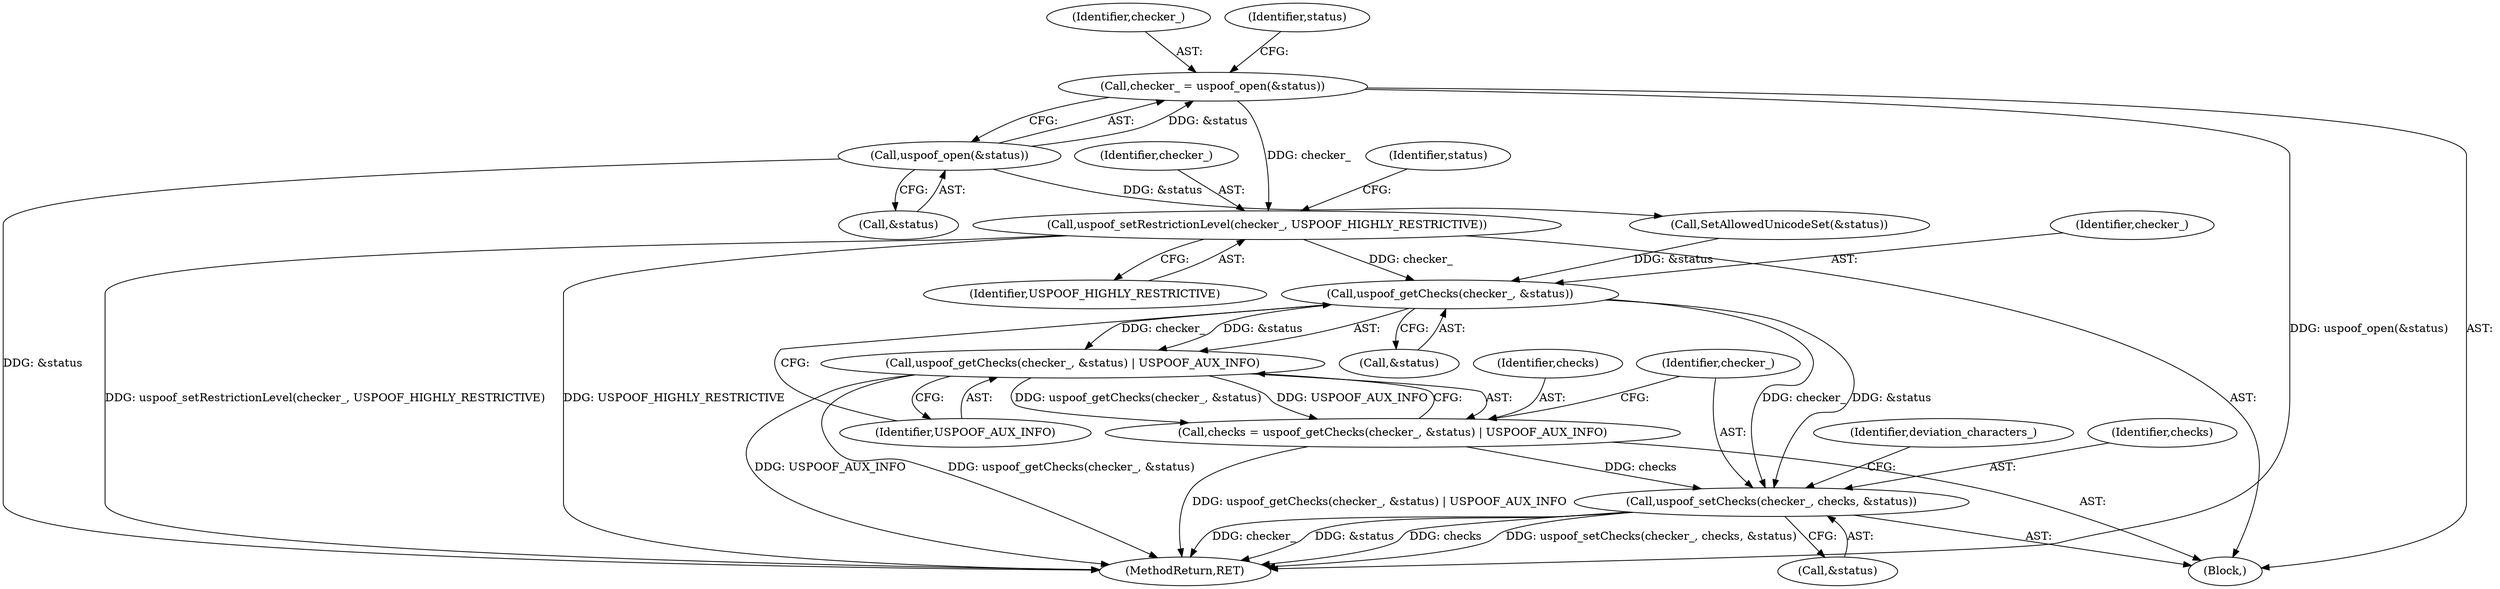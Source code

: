 digraph "0_Chrome_d616695bd68610e75b90d734d72d42534bf01b82@API" {
"1000107" [label="(Call,checker_ = uspoof_open(&status))"];
"1000109" [label="(Call,uspoof_open(&status))"];
"1000120" [label="(Call,uspoof_setRestrictionLevel(checker_, USPOOF_HIGHLY_RESTRICTIVE))"];
"1000130" [label="(Call,uspoof_getChecks(checker_, &status))"];
"1000129" [label="(Call,uspoof_getChecks(checker_, &status) | USPOOF_AUX_INFO)"];
"1000127" [label="(Call,checks = uspoof_getChecks(checker_, &status) | USPOOF_AUX_INFO)"];
"1000135" [label="(Call,uspoof_setChecks(checker_, checks, &status))"];
"1000141" [label="(Identifier,deviation_characters_)"];
"1000138" [label="(Call,&status)"];
"1000110" [label="(Call,&status)"];
"1000108" [label="(Identifier,checker_)"];
"1000123" [label="(Call,SetAllowedUnicodeSet(&status))"];
"1000136" [label="(Identifier,checker_)"];
"1000129" [label="(Call,uspoof_getChecks(checker_, &status) | USPOOF_AUX_INFO)"];
"1000135" [label="(Call,uspoof_setChecks(checker_, checks, &status))"];
"1000219" [label="(MethodReturn,RET)"];
"1000131" [label="(Identifier,checker_)"];
"1000107" [label="(Call,checker_ = uspoof_open(&status))"];
"1000134" [label="(Identifier,USPOOF_AUX_INFO)"];
"1000122" [label="(Identifier,USPOOF_HIGHLY_RESTRICTIVE)"];
"1000128" [label="(Identifier,checks)"];
"1000102" [label="(Block,)"];
"1000132" [label="(Call,&status)"];
"1000125" [label="(Identifier,status)"];
"1000120" [label="(Call,uspoof_setRestrictionLevel(checker_, USPOOF_HIGHLY_RESTRICTIVE))"];
"1000137" [label="(Identifier,checks)"];
"1000127" [label="(Call,checks = uspoof_getChecks(checker_, &status) | USPOOF_AUX_INFO)"];
"1000114" [label="(Identifier,status)"];
"1000130" [label="(Call,uspoof_getChecks(checker_, &status))"];
"1000121" [label="(Identifier,checker_)"];
"1000109" [label="(Call,uspoof_open(&status))"];
"1000107" -> "1000102"  [label="AST: "];
"1000107" -> "1000109"  [label="CFG: "];
"1000108" -> "1000107"  [label="AST: "];
"1000109" -> "1000107"  [label="AST: "];
"1000114" -> "1000107"  [label="CFG: "];
"1000107" -> "1000219"  [label="DDG: uspoof_open(&status)"];
"1000109" -> "1000107"  [label="DDG: &status"];
"1000107" -> "1000120"  [label="DDG: checker_"];
"1000109" -> "1000110"  [label="CFG: "];
"1000110" -> "1000109"  [label="AST: "];
"1000109" -> "1000219"  [label="DDG: &status"];
"1000109" -> "1000123"  [label="DDG: &status"];
"1000120" -> "1000102"  [label="AST: "];
"1000120" -> "1000122"  [label="CFG: "];
"1000121" -> "1000120"  [label="AST: "];
"1000122" -> "1000120"  [label="AST: "];
"1000125" -> "1000120"  [label="CFG: "];
"1000120" -> "1000219"  [label="DDG: uspoof_setRestrictionLevel(checker_, USPOOF_HIGHLY_RESTRICTIVE)"];
"1000120" -> "1000219"  [label="DDG: USPOOF_HIGHLY_RESTRICTIVE"];
"1000120" -> "1000130"  [label="DDG: checker_"];
"1000130" -> "1000129"  [label="AST: "];
"1000130" -> "1000132"  [label="CFG: "];
"1000131" -> "1000130"  [label="AST: "];
"1000132" -> "1000130"  [label="AST: "];
"1000134" -> "1000130"  [label="CFG: "];
"1000130" -> "1000129"  [label="DDG: checker_"];
"1000130" -> "1000129"  [label="DDG: &status"];
"1000123" -> "1000130"  [label="DDG: &status"];
"1000130" -> "1000135"  [label="DDG: checker_"];
"1000130" -> "1000135"  [label="DDG: &status"];
"1000129" -> "1000127"  [label="AST: "];
"1000129" -> "1000134"  [label="CFG: "];
"1000134" -> "1000129"  [label="AST: "];
"1000127" -> "1000129"  [label="CFG: "];
"1000129" -> "1000219"  [label="DDG: uspoof_getChecks(checker_, &status)"];
"1000129" -> "1000219"  [label="DDG: USPOOF_AUX_INFO"];
"1000129" -> "1000127"  [label="DDG: uspoof_getChecks(checker_, &status)"];
"1000129" -> "1000127"  [label="DDG: USPOOF_AUX_INFO"];
"1000127" -> "1000102"  [label="AST: "];
"1000128" -> "1000127"  [label="AST: "];
"1000136" -> "1000127"  [label="CFG: "];
"1000127" -> "1000219"  [label="DDG: uspoof_getChecks(checker_, &status) | USPOOF_AUX_INFO"];
"1000127" -> "1000135"  [label="DDG: checks"];
"1000135" -> "1000102"  [label="AST: "];
"1000135" -> "1000138"  [label="CFG: "];
"1000136" -> "1000135"  [label="AST: "];
"1000137" -> "1000135"  [label="AST: "];
"1000138" -> "1000135"  [label="AST: "];
"1000141" -> "1000135"  [label="CFG: "];
"1000135" -> "1000219"  [label="DDG: uspoof_setChecks(checker_, checks, &status)"];
"1000135" -> "1000219"  [label="DDG: checker_"];
"1000135" -> "1000219"  [label="DDG: &status"];
"1000135" -> "1000219"  [label="DDG: checks"];
}
